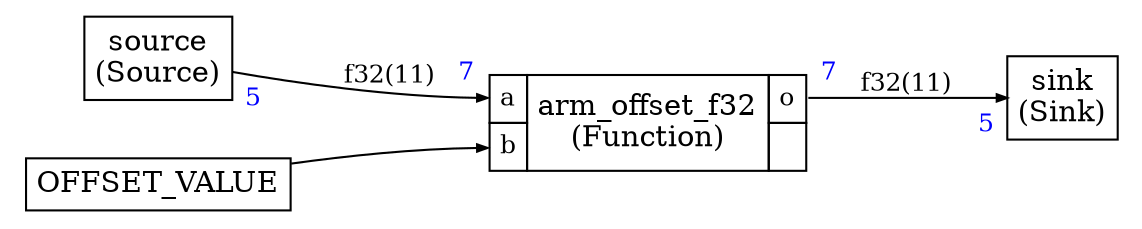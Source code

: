 



digraph structs {
    bgcolor = "white"
    node [shape=plaintext,color="black",fontcolor="black",fontname="Times-Roman"]
    rankdir=LR
    edge [arrowsize="0.5",color="black",fontcolor="black",fontname="Times-Roman"]



arm_offset_f321 [label=<
<TABLE color="black" bgcolor="none" BORDER="0" CELLBORDER="1" CELLSPACING="0" CELLPADDING="4">
  <TR>
    <TD PORT="a"><FONT POINT-SIZE="12.0" COLOR="black">a</FONT></TD>
    <TD ALIGN="CENTER" ROWSPAN="2"><FONT COLOR="black" POINT-SIZE="14.0">arm_offset_f32<BR/>(Function)</FONT></TD>
    <TD PORT="o"><FONT POINT-SIZE="12.0" COLOR="black">o</FONT></TD>
  </TR>
<TR>
<TD PORT="b"><FONT POINT-SIZE="12.0" COLOR="black">b</FONT></TD>

 
<TD></TD></TR>

</TABLE>>];

sink [label=<
<TABLE color="black" bgcolor="none" BORDER="0" CELLBORDER="1" CELLSPACING="0" CELLPADDING="4">
  <TR>
    <TD ALIGN="CENTER" PORT="i"><FONT COLOR="black" POINT-SIZE="14.0">sink<BR/>(Sink)</FONT></TD>
  </TR>
</TABLE>>];

source [label=<
<TABLE color="black" bgcolor="none" BORDER="0" CELLBORDER="1" CELLSPACING="0" CELLPADDING="4">
  <TR>
    <TD ALIGN="CENTER" PORT="i"><FONT COLOR="black" POINT-SIZE="14.0">source<BR/>(Source)</FONT></TD>
  </TR>
</TABLE>>];



source:i -> arm_offset_f321:a [style="solid",color="black",fontsize="12.0",fontcolor="black",label=<f32(11)>
,headlabel=<<TABLE BORDER="0" CELLPADDING="4"><TR><TD><FONT COLOR="blue" POINT-SIZE="12.0" >7</FONT>
</TD></TR></TABLE>>
,taillabel=<<TABLE BORDER="0" CELLPADDING="4"><TR><TD><FONT COLOR="blue" POINT-SIZE="12.0" >5</FONT>
</TD></TR></TABLE>>]

arm_offset_f321:o -> sink:i [style="solid",color="black",fontsize="12.0",fontcolor="black",label=<f32(11)>
,headlabel=<<TABLE BORDER="0" CELLPADDING="4"><TR><TD><FONT COLOR="blue" POINT-SIZE="12.0" >5</FONT>
</TD></TR></TABLE>>
,taillabel=<<TABLE BORDER="0" CELLPADDING="4"><TR><TD><FONT COLOR="blue" POINT-SIZE="12.0" >7</FONT>
</TD></TR></TABLE>>]

OFFSET_VALUE [label=<
<TABLE color="black" bgcolor="none" BORDER="0" CELLBORDER="1" CELLSPACING="0" CELLPADDING="4">
  <TR>
    <TD ALIGN="CENTER" PORT="i"><FONT COLOR="black" POINT-SIZE="14.0">OFFSET_VALUE</FONT></TD>
  </TR>
</TABLE>>];

OFFSET_VALUE:i -> arm_offset_f321:b
 [style="solid",color="black"]


}

